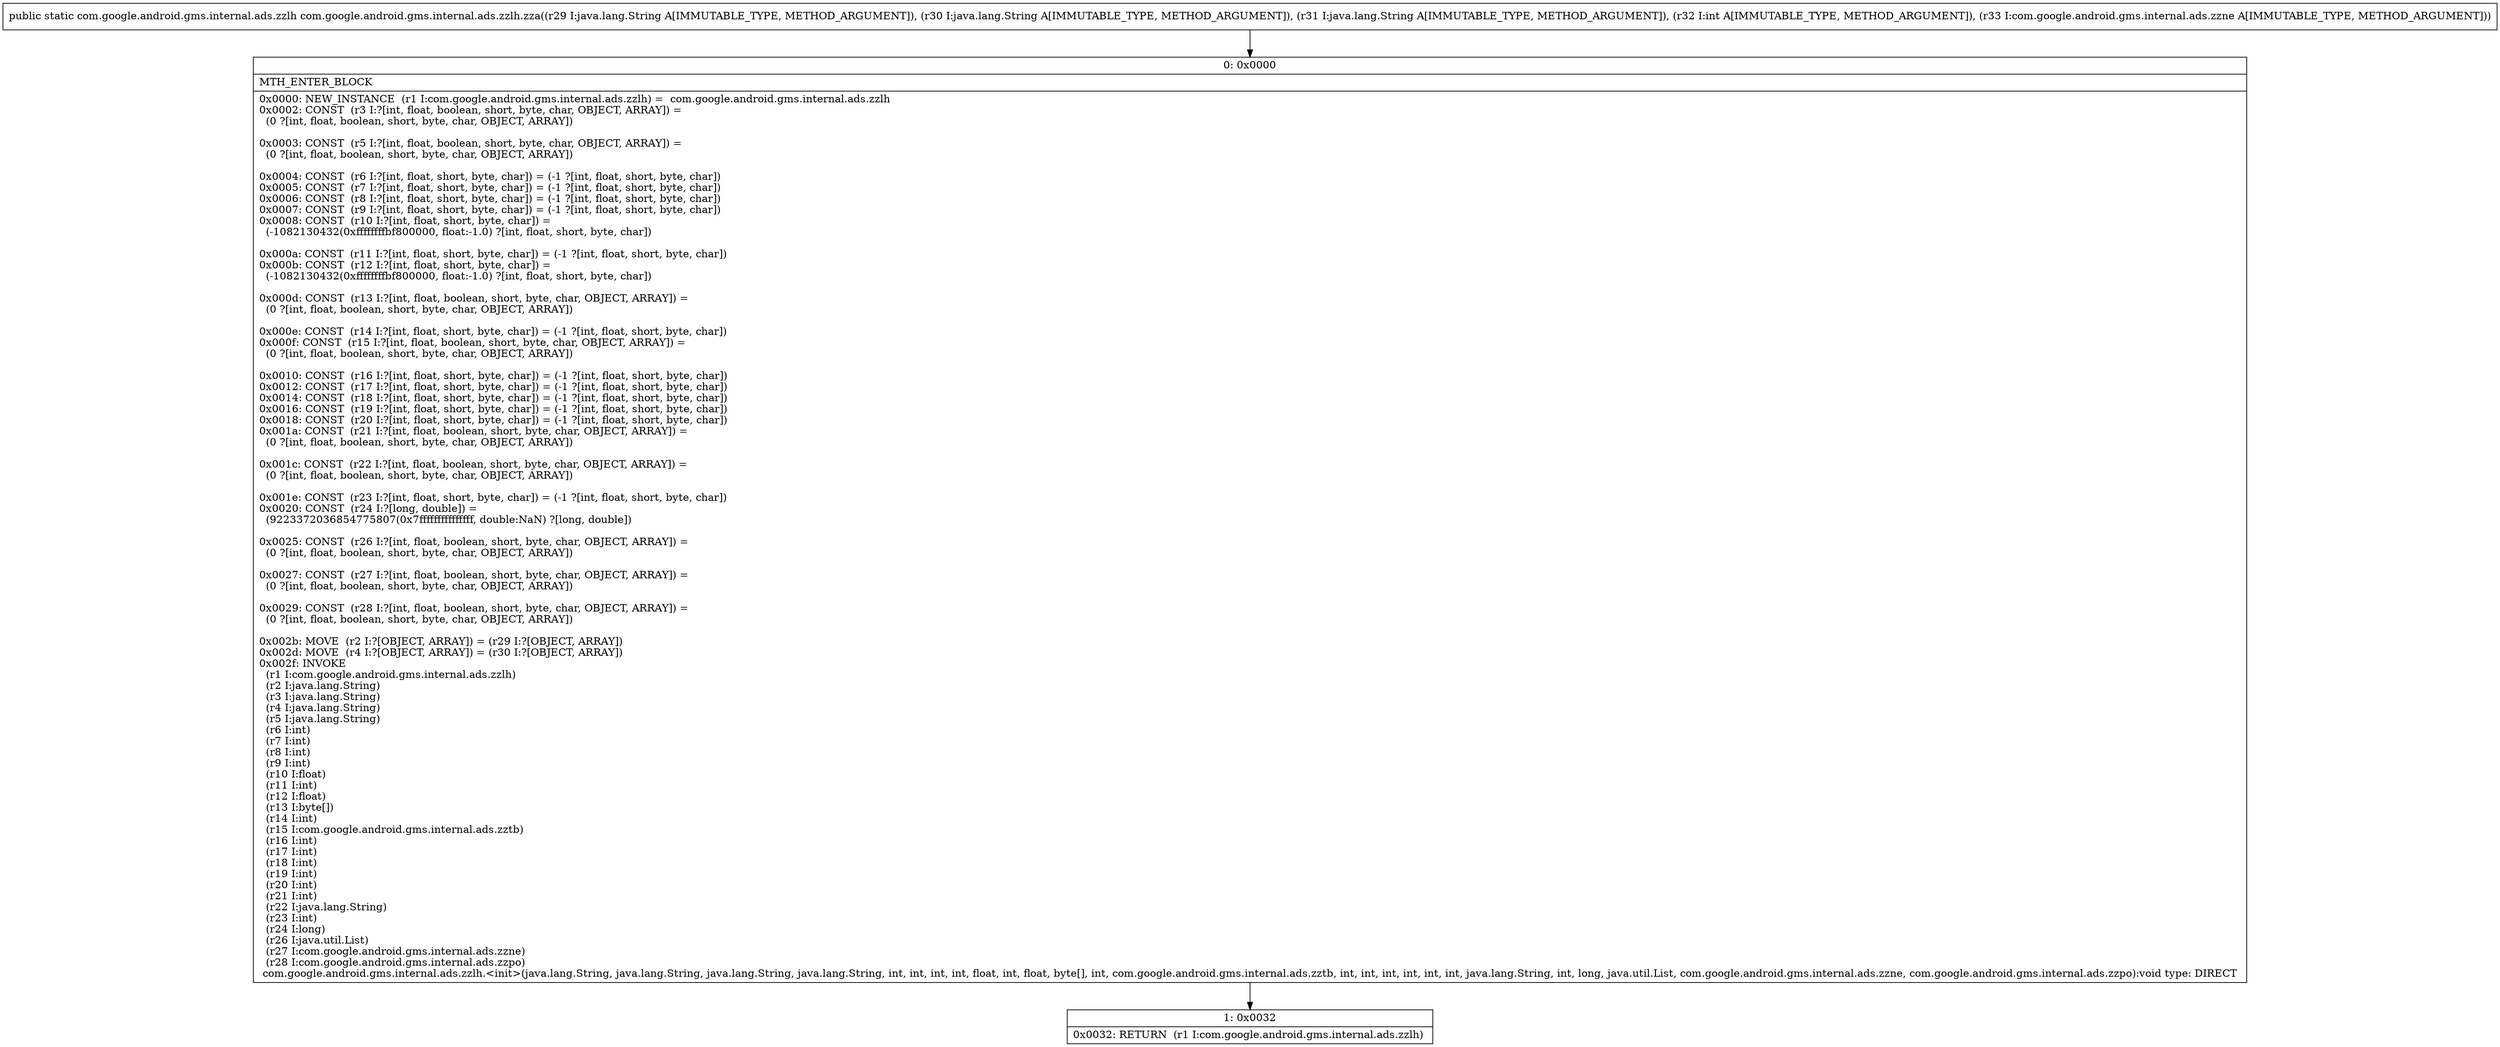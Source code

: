digraph "CFG forcom.google.android.gms.internal.ads.zzlh.zza(Ljava\/lang\/String;Ljava\/lang\/String;Ljava\/lang\/String;ILcom\/google\/android\/gms\/internal\/ads\/zzne;)Lcom\/google\/android\/gms\/internal\/ads\/zzlh;" {
Node_0 [shape=record,label="{0\:\ 0x0000|MTH_ENTER_BLOCK\l|0x0000: NEW_INSTANCE  (r1 I:com.google.android.gms.internal.ads.zzlh) =  com.google.android.gms.internal.ads.zzlh \l0x0002: CONST  (r3 I:?[int, float, boolean, short, byte, char, OBJECT, ARRAY]) = \l  (0 ?[int, float, boolean, short, byte, char, OBJECT, ARRAY])\l \l0x0003: CONST  (r5 I:?[int, float, boolean, short, byte, char, OBJECT, ARRAY]) = \l  (0 ?[int, float, boolean, short, byte, char, OBJECT, ARRAY])\l \l0x0004: CONST  (r6 I:?[int, float, short, byte, char]) = (\-1 ?[int, float, short, byte, char]) \l0x0005: CONST  (r7 I:?[int, float, short, byte, char]) = (\-1 ?[int, float, short, byte, char]) \l0x0006: CONST  (r8 I:?[int, float, short, byte, char]) = (\-1 ?[int, float, short, byte, char]) \l0x0007: CONST  (r9 I:?[int, float, short, byte, char]) = (\-1 ?[int, float, short, byte, char]) \l0x0008: CONST  (r10 I:?[int, float, short, byte, char]) = \l  (\-1082130432(0xffffffffbf800000, float:\-1.0) ?[int, float, short, byte, char])\l \l0x000a: CONST  (r11 I:?[int, float, short, byte, char]) = (\-1 ?[int, float, short, byte, char]) \l0x000b: CONST  (r12 I:?[int, float, short, byte, char]) = \l  (\-1082130432(0xffffffffbf800000, float:\-1.0) ?[int, float, short, byte, char])\l \l0x000d: CONST  (r13 I:?[int, float, boolean, short, byte, char, OBJECT, ARRAY]) = \l  (0 ?[int, float, boolean, short, byte, char, OBJECT, ARRAY])\l \l0x000e: CONST  (r14 I:?[int, float, short, byte, char]) = (\-1 ?[int, float, short, byte, char]) \l0x000f: CONST  (r15 I:?[int, float, boolean, short, byte, char, OBJECT, ARRAY]) = \l  (0 ?[int, float, boolean, short, byte, char, OBJECT, ARRAY])\l \l0x0010: CONST  (r16 I:?[int, float, short, byte, char]) = (\-1 ?[int, float, short, byte, char]) \l0x0012: CONST  (r17 I:?[int, float, short, byte, char]) = (\-1 ?[int, float, short, byte, char]) \l0x0014: CONST  (r18 I:?[int, float, short, byte, char]) = (\-1 ?[int, float, short, byte, char]) \l0x0016: CONST  (r19 I:?[int, float, short, byte, char]) = (\-1 ?[int, float, short, byte, char]) \l0x0018: CONST  (r20 I:?[int, float, short, byte, char]) = (\-1 ?[int, float, short, byte, char]) \l0x001a: CONST  (r21 I:?[int, float, boolean, short, byte, char, OBJECT, ARRAY]) = \l  (0 ?[int, float, boolean, short, byte, char, OBJECT, ARRAY])\l \l0x001c: CONST  (r22 I:?[int, float, boolean, short, byte, char, OBJECT, ARRAY]) = \l  (0 ?[int, float, boolean, short, byte, char, OBJECT, ARRAY])\l \l0x001e: CONST  (r23 I:?[int, float, short, byte, char]) = (\-1 ?[int, float, short, byte, char]) \l0x0020: CONST  (r24 I:?[long, double]) = \l  (9223372036854775807(0x7fffffffffffffff, double:NaN) ?[long, double])\l \l0x0025: CONST  (r26 I:?[int, float, boolean, short, byte, char, OBJECT, ARRAY]) = \l  (0 ?[int, float, boolean, short, byte, char, OBJECT, ARRAY])\l \l0x0027: CONST  (r27 I:?[int, float, boolean, short, byte, char, OBJECT, ARRAY]) = \l  (0 ?[int, float, boolean, short, byte, char, OBJECT, ARRAY])\l \l0x0029: CONST  (r28 I:?[int, float, boolean, short, byte, char, OBJECT, ARRAY]) = \l  (0 ?[int, float, boolean, short, byte, char, OBJECT, ARRAY])\l \l0x002b: MOVE  (r2 I:?[OBJECT, ARRAY]) = (r29 I:?[OBJECT, ARRAY]) \l0x002d: MOVE  (r4 I:?[OBJECT, ARRAY]) = (r30 I:?[OBJECT, ARRAY]) \l0x002f: INVOKE  \l  (r1 I:com.google.android.gms.internal.ads.zzlh)\l  (r2 I:java.lang.String)\l  (r3 I:java.lang.String)\l  (r4 I:java.lang.String)\l  (r5 I:java.lang.String)\l  (r6 I:int)\l  (r7 I:int)\l  (r8 I:int)\l  (r9 I:int)\l  (r10 I:float)\l  (r11 I:int)\l  (r12 I:float)\l  (r13 I:byte[])\l  (r14 I:int)\l  (r15 I:com.google.android.gms.internal.ads.zztb)\l  (r16 I:int)\l  (r17 I:int)\l  (r18 I:int)\l  (r19 I:int)\l  (r20 I:int)\l  (r21 I:int)\l  (r22 I:java.lang.String)\l  (r23 I:int)\l  (r24 I:long)\l  (r26 I:java.util.List)\l  (r27 I:com.google.android.gms.internal.ads.zzne)\l  (r28 I:com.google.android.gms.internal.ads.zzpo)\l com.google.android.gms.internal.ads.zzlh.\<init\>(java.lang.String, java.lang.String, java.lang.String, java.lang.String, int, int, int, int, float, int, float, byte[], int, com.google.android.gms.internal.ads.zztb, int, int, int, int, int, int, java.lang.String, int, long, java.util.List, com.google.android.gms.internal.ads.zzne, com.google.android.gms.internal.ads.zzpo):void type: DIRECT \l}"];
Node_1 [shape=record,label="{1\:\ 0x0032|0x0032: RETURN  (r1 I:com.google.android.gms.internal.ads.zzlh) \l}"];
MethodNode[shape=record,label="{public static com.google.android.gms.internal.ads.zzlh com.google.android.gms.internal.ads.zzlh.zza((r29 I:java.lang.String A[IMMUTABLE_TYPE, METHOD_ARGUMENT]), (r30 I:java.lang.String A[IMMUTABLE_TYPE, METHOD_ARGUMENT]), (r31 I:java.lang.String A[IMMUTABLE_TYPE, METHOD_ARGUMENT]), (r32 I:int A[IMMUTABLE_TYPE, METHOD_ARGUMENT]), (r33 I:com.google.android.gms.internal.ads.zzne A[IMMUTABLE_TYPE, METHOD_ARGUMENT])) }"];
MethodNode -> Node_0;
Node_0 -> Node_1;
}


